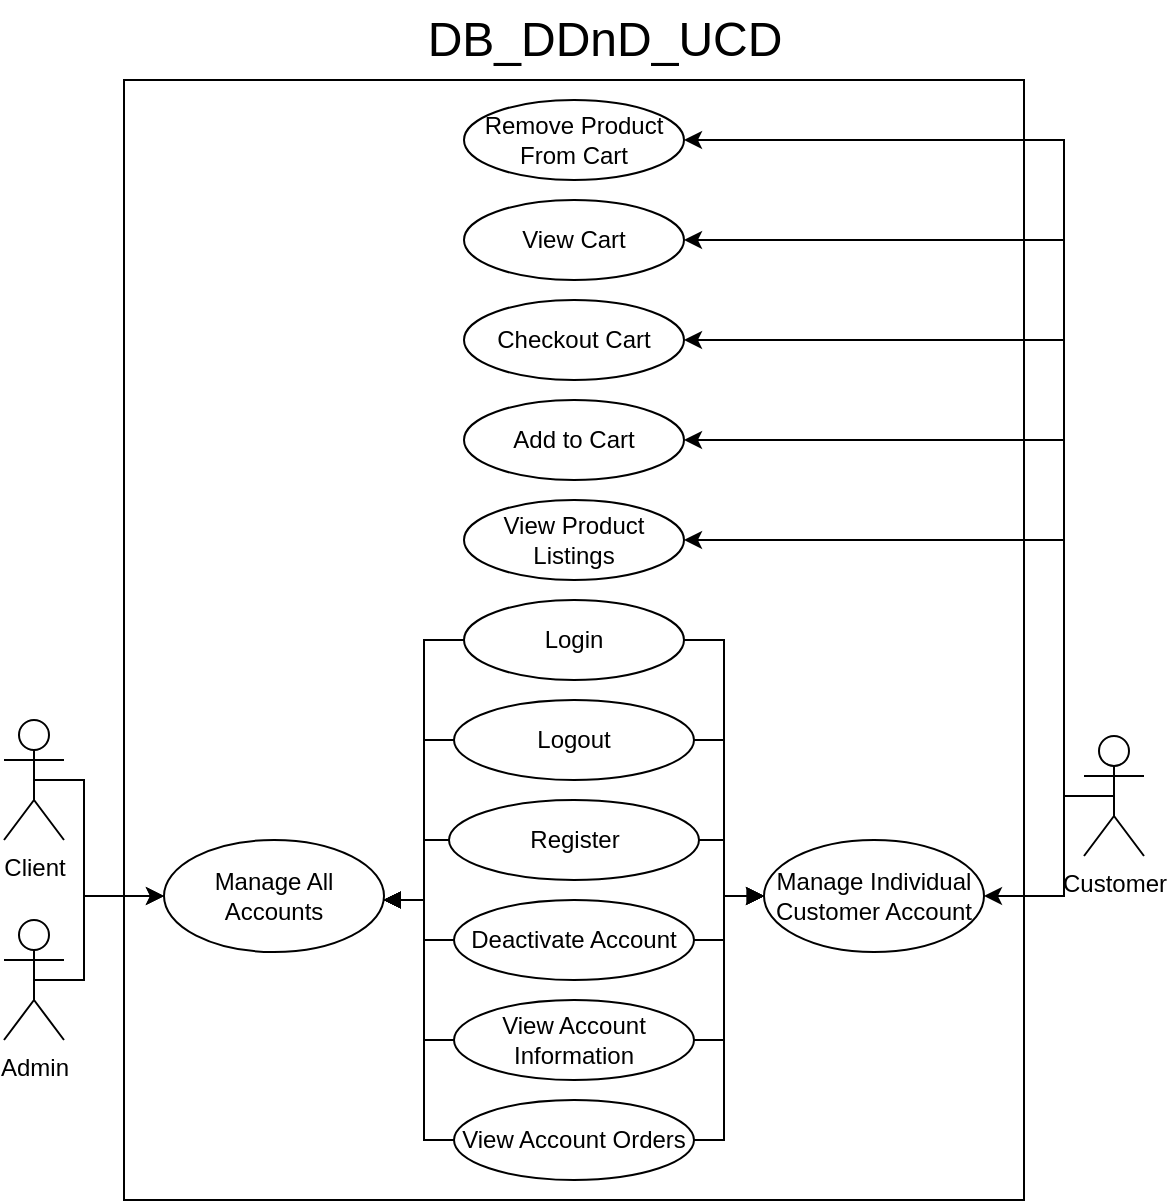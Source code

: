 <mxfile version="24.4.13" type="device">
  <diagram name="Page-1" id="6CbBrO_cJn_HHiyN9mHB">
    <mxGraphModel dx="1195" dy="1866" grid="1" gridSize="10" guides="1" tooltips="1" connect="1" arrows="1" fold="1" page="1" pageScale="1" pageWidth="827" pageHeight="1169" math="0" shadow="0">
      <root>
        <mxCell id="0" />
        <mxCell id="1" parent="0" />
        <mxCell id="EUaYELvh9pieF9BwdvQH-1" value="" style="rounded=0;whiteSpace=wrap;html=1;" vertex="1" parent="1">
          <mxGeometry x="220" y="-10" width="450" height="560" as="geometry" />
        </mxCell>
        <mxCell id="EUaYELvh9pieF9BwdvQH-23" style="edgeStyle=orthogonalEdgeStyle;rounded=0;orthogonalLoop=1;jettySize=auto;html=1;endArrow=block;endFill=1;" edge="1" parent="1" source="EUaYELvh9pieF9BwdvQH-2" target="EUaYELvh9pieF9BwdvQH-22">
          <mxGeometry relative="1" as="geometry">
            <Array as="points">
              <mxPoint x="520" y="270" />
              <mxPoint x="520" y="398" />
            </Array>
          </mxGeometry>
        </mxCell>
        <mxCell id="EUaYELvh9pieF9BwdvQH-35" style="edgeStyle=orthogonalEdgeStyle;rounded=0;orthogonalLoop=1;jettySize=auto;html=1;endArrow=block;endFill=1;" edge="1" parent="1" source="EUaYELvh9pieF9BwdvQH-2" target="EUaYELvh9pieF9BwdvQH-34">
          <mxGeometry relative="1" as="geometry">
            <Array as="points">
              <mxPoint x="370" y="270" />
              <mxPoint x="370" y="400" />
            </Array>
          </mxGeometry>
        </mxCell>
        <mxCell id="EUaYELvh9pieF9BwdvQH-2" value="Login" style="ellipse;whiteSpace=wrap;html=1;" vertex="1" parent="1">
          <mxGeometry x="390" y="250" width="110" height="40" as="geometry" />
        </mxCell>
        <mxCell id="EUaYELvh9pieF9BwdvQH-24" style="edgeStyle=orthogonalEdgeStyle;rounded=0;orthogonalLoop=1;jettySize=auto;html=1;endArrow=block;endFill=1;" edge="1" parent="1" source="EUaYELvh9pieF9BwdvQH-19" target="EUaYELvh9pieF9BwdvQH-22">
          <mxGeometry relative="1" as="geometry">
            <Array as="points">
              <mxPoint x="520" y="320" />
              <mxPoint x="520" y="398" />
            </Array>
          </mxGeometry>
        </mxCell>
        <mxCell id="EUaYELvh9pieF9BwdvQH-36" style="edgeStyle=orthogonalEdgeStyle;rounded=0;orthogonalLoop=1;jettySize=auto;html=1;endArrow=block;endFill=1;" edge="1" parent="1" source="EUaYELvh9pieF9BwdvQH-19" target="EUaYELvh9pieF9BwdvQH-34">
          <mxGeometry relative="1" as="geometry">
            <Array as="points">
              <mxPoint x="370" y="320" />
              <mxPoint x="370" y="400" />
            </Array>
          </mxGeometry>
        </mxCell>
        <mxCell id="EUaYELvh9pieF9BwdvQH-19" value="Logout" style="ellipse;whiteSpace=wrap;html=1;" vertex="1" parent="1">
          <mxGeometry x="385" y="300" width="120" height="40" as="geometry" />
        </mxCell>
        <mxCell id="EUaYELvh9pieF9BwdvQH-25" style="edgeStyle=orthogonalEdgeStyle;rounded=0;orthogonalLoop=1;jettySize=auto;html=1;endArrow=block;endFill=1;" edge="1" parent="1" source="EUaYELvh9pieF9BwdvQH-20" target="EUaYELvh9pieF9BwdvQH-22">
          <mxGeometry relative="1" as="geometry">
            <Array as="points">
              <mxPoint x="520" y="370" />
              <mxPoint x="520" y="398" />
            </Array>
          </mxGeometry>
        </mxCell>
        <mxCell id="EUaYELvh9pieF9BwdvQH-37" style="edgeStyle=orthogonalEdgeStyle;rounded=0;orthogonalLoop=1;jettySize=auto;html=1;endArrow=block;endFill=1;" edge="1" parent="1" source="EUaYELvh9pieF9BwdvQH-20" target="EUaYELvh9pieF9BwdvQH-34">
          <mxGeometry relative="1" as="geometry">
            <Array as="points">
              <mxPoint x="370" y="370" />
              <mxPoint x="370" y="400" />
            </Array>
          </mxGeometry>
        </mxCell>
        <mxCell id="EUaYELvh9pieF9BwdvQH-20" value="Register" style="ellipse;whiteSpace=wrap;html=1;" vertex="1" parent="1">
          <mxGeometry x="382.5" y="350" width="125" height="40" as="geometry" />
        </mxCell>
        <mxCell id="EUaYELvh9pieF9BwdvQH-26" style="edgeStyle=orthogonalEdgeStyle;rounded=0;orthogonalLoop=1;jettySize=auto;html=1;endArrow=block;endFill=1;" edge="1" parent="1" source="EUaYELvh9pieF9BwdvQH-21" target="EUaYELvh9pieF9BwdvQH-22">
          <mxGeometry relative="1" as="geometry">
            <Array as="points">
              <mxPoint x="520" y="420" />
              <mxPoint x="520" y="398" />
            </Array>
          </mxGeometry>
        </mxCell>
        <mxCell id="EUaYELvh9pieF9BwdvQH-38" style="edgeStyle=orthogonalEdgeStyle;rounded=0;orthogonalLoop=1;jettySize=auto;html=1;endArrow=block;endFill=1;" edge="1" parent="1" source="EUaYELvh9pieF9BwdvQH-21" target="EUaYELvh9pieF9BwdvQH-34">
          <mxGeometry relative="1" as="geometry">
            <Array as="points">
              <mxPoint x="370" y="420" />
              <mxPoint x="370" y="400" />
            </Array>
          </mxGeometry>
        </mxCell>
        <mxCell id="EUaYELvh9pieF9BwdvQH-21" value="Deactivate Account" style="ellipse;whiteSpace=wrap;html=1;" vertex="1" parent="1">
          <mxGeometry x="385" y="400" width="120" height="40" as="geometry" />
        </mxCell>
        <mxCell id="EUaYELvh9pieF9BwdvQH-22" value="Manage Individual Customer Account" style="ellipse;whiteSpace=wrap;html=1;" vertex="1" parent="1">
          <mxGeometry x="540" y="370" width="110" height="56" as="geometry" />
        </mxCell>
        <mxCell id="EUaYELvh9pieF9BwdvQH-32" style="edgeStyle=orthogonalEdgeStyle;rounded=0;orthogonalLoop=1;jettySize=auto;html=1;" edge="1" parent="1" source="EUaYELvh9pieF9BwdvQH-27" target="EUaYELvh9pieF9BwdvQH-22">
          <mxGeometry relative="1" as="geometry">
            <Array as="points">
              <mxPoint x="690" y="348" />
              <mxPoint x="690" y="398" />
            </Array>
          </mxGeometry>
        </mxCell>
        <mxCell id="EUaYELvh9pieF9BwdvQH-46" style="edgeStyle=orthogonalEdgeStyle;rounded=0;orthogonalLoop=1;jettySize=auto;html=1;exitX=0.5;exitY=0.5;exitDx=0;exitDy=0;exitPerimeter=0;" edge="1" parent="1" source="EUaYELvh9pieF9BwdvQH-27" target="EUaYELvh9pieF9BwdvQH-43">
          <mxGeometry relative="1" as="geometry">
            <Array as="points">
              <mxPoint x="690" y="348" />
              <mxPoint x="690" y="220" />
            </Array>
          </mxGeometry>
        </mxCell>
        <mxCell id="EUaYELvh9pieF9BwdvQH-47" style="edgeStyle=orthogonalEdgeStyle;rounded=0;orthogonalLoop=1;jettySize=auto;html=1;exitX=0.5;exitY=0.5;exitDx=0;exitDy=0;exitPerimeter=0;" edge="1" parent="1" source="EUaYELvh9pieF9BwdvQH-27" target="EUaYELvh9pieF9BwdvQH-44">
          <mxGeometry relative="1" as="geometry">
            <Array as="points">
              <mxPoint x="690" y="348" />
              <mxPoint x="690" y="170" />
            </Array>
          </mxGeometry>
        </mxCell>
        <mxCell id="EUaYELvh9pieF9BwdvQH-48" style="edgeStyle=orthogonalEdgeStyle;rounded=0;orthogonalLoop=1;jettySize=auto;html=1;exitX=0.5;exitY=0.5;exitDx=0;exitDy=0;exitPerimeter=0;" edge="1" parent="1" source="EUaYELvh9pieF9BwdvQH-27" target="EUaYELvh9pieF9BwdvQH-45">
          <mxGeometry relative="1" as="geometry">
            <Array as="points">
              <mxPoint x="690" y="348" />
              <mxPoint x="690" y="120" />
            </Array>
          </mxGeometry>
        </mxCell>
        <mxCell id="EUaYELvh9pieF9BwdvQH-51" style="edgeStyle=orthogonalEdgeStyle;rounded=0;orthogonalLoop=1;jettySize=auto;html=1;exitX=0.5;exitY=0.5;exitDx=0;exitDy=0;exitPerimeter=0;" edge="1" parent="1" source="EUaYELvh9pieF9BwdvQH-27" target="EUaYELvh9pieF9BwdvQH-50">
          <mxGeometry relative="1" as="geometry">
            <Array as="points">
              <mxPoint x="690" y="348" />
              <mxPoint x="690" y="70" />
            </Array>
          </mxGeometry>
        </mxCell>
        <mxCell id="EUaYELvh9pieF9BwdvQH-53" style="edgeStyle=orthogonalEdgeStyle;rounded=0;orthogonalLoop=1;jettySize=auto;html=1;exitX=0.5;exitY=0.5;exitDx=0;exitDy=0;exitPerimeter=0;" edge="1" parent="1" source="EUaYELvh9pieF9BwdvQH-27" target="EUaYELvh9pieF9BwdvQH-52">
          <mxGeometry relative="1" as="geometry">
            <Array as="points">
              <mxPoint x="690" y="348" />
              <mxPoint x="690" y="20" />
            </Array>
          </mxGeometry>
        </mxCell>
        <mxCell id="EUaYELvh9pieF9BwdvQH-27" value="Customer" style="shape=umlActor;verticalLabelPosition=bottom;verticalAlign=top;html=1;outlineConnect=0;" vertex="1" parent="1">
          <mxGeometry x="700" y="318" width="30" height="60" as="geometry" />
        </mxCell>
        <mxCell id="EUaYELvh9pieF9BwdvQH-40" style="edgeStyle=orthogonalEdgeStyle;rounded=0;orthogonalLoop=1;jettySize=auto;html=1;exitX=0.5;exitY=0.5;exitDx=0;exitDy=0;exitPerimeter=0;" edge="1" parent="1" source="EUaYELvh9pieF9BwdvQH-28" target="EUaYELvh9pieF9BwdvQH-34">
          <mxGeometry relative="1" as="geometry">
            <Array as="points">
              <mxPoint x="200" y="340" />
              <mxPoint x="200" y="398" />
            </Array>
          </mxGeometry>
        </mxCell>
        <mxCell id="EUaYELvh9pieF9BwdvQH-28" value="Client&lt;div&gt;&lt;br&gt;&lt;/div&gt;" style="shape=umlActor;verticalLabelPosition=bottom;verticalAlign=top;html=1;outlineConnect=0;" vertex="1" parent="1">
          <mxGeometry x="160" y="310" width="30" height="60" as="geometry" />
        </mxCell>
        <mxCell id="EUaYELvh9pieF9BwdvQH-41" style="edgeStyle=orthogonalEdgeStyle;rounded=0;orthogonalLoop=1;jettySize=auto;html=1;exitX=0.5;exitY=0.5;exitDx=0;exitDy=0;exitPerimeter=0;" edge="1" parent="1" source="EUaYELvh9pieF9BwdvQH-29" target="EUaYELvh9pieF9BwdvQH-34">
          <mxGeometry relative="1" as="geometry">
            <Array as="points">
              <mxPoint x="200" y="440" />
              <mxPoint x="200" y="398" />
            </Array>
          </mxGeometry>
        </mxCell>
        <mxCell id="EUaYELvh9pieF9BwdvQH-29" value="&lt;div&gt;Admin&lt;/div&gt;" style="shape=umlActor;verticalLabelPosition=bottom;verticalAlign=top;html=1;outlineConnect=0;" vertex="1" parent="1">
          <mxGeometry x="160" y="410" width="30" height="60" as="geometry" />
        </mxCell>
        <mxCell id="EUaYELvh9pieF9BwdvQH-34" value="Manage All Accounts" style="ellipse;whiteSpace=wrap;html=1;" vertex="1" parent="1">
          <mxGeometry x="240" y="370" width="110" height="56" as="geometry" />
        </mxCell>
        <mxCell id="EUaYELvh9pieF9BwdvQH-42" value="&lt;font style=&quot;font-size: 24px;&quot;&gt;DB_DDnD_UCD&lt;/font&gt;" style="text;html=1;align=center;verticalAlign=middle;resizable=0;points=[];autosize=1;strokeColor=none;fillColor=none;" vertex="1" parent="1">
          <mxGeometry x="360" y="-50" width="200" height="40" as="geometry" />
        </mxCell>
        <mxCell id="EUaYELvh9pieF9BwdvQH-43" value="View Product Listings" style="ellipse;whiteSpace=wrap;html=1;" vertex="1" parent="1">
          <mxGeometry x="390" y="200" width="110" height="40" as="geometry" />
        </mxCell>
        <mxCell id="EUaYELvh9pieF9BwdvQH-44" value="Add to Cart" style="ellipse;whiteSpace=wrap;html=1;" vertex="1" parent="1">
          <mxGeometry x="390" y="150" width="110" height="40" as="geometry" />
        </mxCell>
        <mxCell id="EUaYELvh9pieF9BwdvQH-45" value="Checkout Cart" style="ellipse;whiteSpace=wrap;html=1;" vertex="1" parent="1">
          <mxGeometry x="390" y="100" width="110" height="40" as="geometry" />
        </mxCell>
        <mxCell id="EUaYELvh9pieF9BwdvQH-50" value="View Cart" style="ellipse;whiteSpace=wrap;html=1;" vertex="1" parent="1">
          <mxGeometry x="390" y="50" width="110" height="40" as="geometry" />
        </mxCell>
        <mxCell id="EUaYELvh9pieF9BwdvQH-52" value="Remove Product From Cart" style="ellipse;whiteSpace=wrap;html=1;" vertex="1" parent="1">
          <mxGeometry x="390" width="110" height="40" as="geometry" />
        </mxCell>
        <mxCell id="EUaYELvh9pieF9BwdvQH-56" style="edgeStyle=orthogonalEdgeStyle;rounded=0;orthogonalLoop=1;jettySize=auto;html=1;" edge="1" parent="1" source="EUaYELvh9pieF9BwdvQH-54" target="EUaYELvh9pieF9BwdvQH-22">
          <mxGeometry relative="1" as="geometry">
            <Array as="points">
              <mxPoint x="520" y="470" />
              <mxPoint x="520" y="398" />
            </Array>
          </mxGeometry>
        </mxCell>
        <mxCell id="EUaYELvh9pieF9BwdvQH-59" style="edgeStyle=orthogonalEdgeStyle;rounded=0;orthogonalLoop=1;jettySize=auto;html=1;endArrow=block;endFill=1;" edge="1" parent="1" source="EUaYELvh9pieF9BwdvQH-54" target="EUaYELvh9pieF9BwdvQH-34">
          <mxGeometry relative="1" as="geometry">
            <Array as="points">
              <mxPoint x="370" y="470" />
              <mxPoint x="370" y="400" />
            </Array>
          </mxGeometry>
        </mxCell>
        <mxCell id="EUaYELvh9pieF9BwdvQH-54" value="View Account Information" style="ellipse;whiteSpace=wrap;html=1;" vertex="1" parent="1">
          <mxGeometry x="385" y="450" width="120" height="40" as="geometry" />
        </mxCell>
        <mxCell id="EUaYELvh9pieF9BwdvQH-57" style="edgeStyle=orthogonalEdgeStyle;rounded=0;orthogonalLoop=1;jettySize=auto;html=1;" edge="1" parent="1" source="EUaYELvh9pieF9BwdvQH-55" target="EUaYELvh9pieF9BwdvQH-22">
          <mxGeometry relative="1" as="geometry">
            <Array as="points">
              <mxPoint x="520" y="520" />
              <mxPoint x="520" y="398" />
            </Array>
          </mxGeometry>
        </mxCell>
        <mxCell id="EUaYELvh9pieF9BwdvQH-58" style="edgeStyle=orthogonalEdgeStyle;rounded=0;orthogonalLoop=1;jettySize=auto;html=1;endArrow=block;endFill=1;" edge="1" parent="1" source="EUaYELvh9pieF9BwdvQH-55" target="EUaYELvh9pieF9BwdvQH-34">
          <mxGeometry relative="1" as="geometry">
            <Array as="points">
              <mxPoint x="370" y="520" />
              <mxPoint x="370" y="400" />
            </Array>
          </mxGeometry>
        </mxCell>
        <mxCell id="EUaYELvh9pieF9BwdvQH-55" value="View Account Orders" style="ellipse;whiteSpace=wrap;html=1;" vertex="1" parent="1">
          <mxGeometry x="385" y="500" width="120" height="40" as="geometry" />
        </mxCell>
      </root>
    </mxGraphModel>
  </diagram>
</mxfile>
